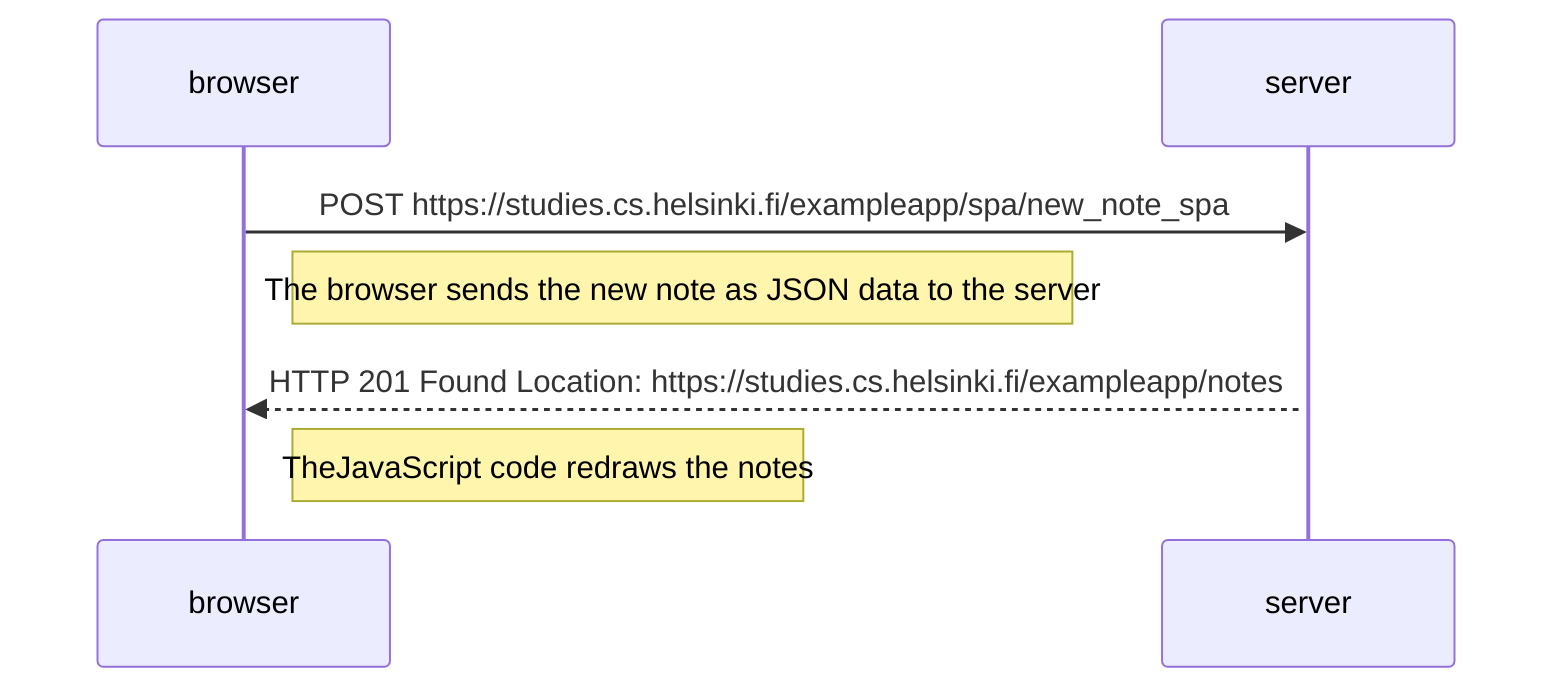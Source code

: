 sequenceDiagram
    participant browser
    participant server

    browser->>server: POST https://studies.cs.helsinki.fi/exampleapp/spa/new_note_spa
    Note right of browser: The browser sends the new note as JSON data to the server
    activate server 
    server-->>browser:  HTTP 201 Found Location: https://studies.cs.helsinki.fi/exampleapp/notes
        Note right of browser: TheJavaScript code redraws the notes